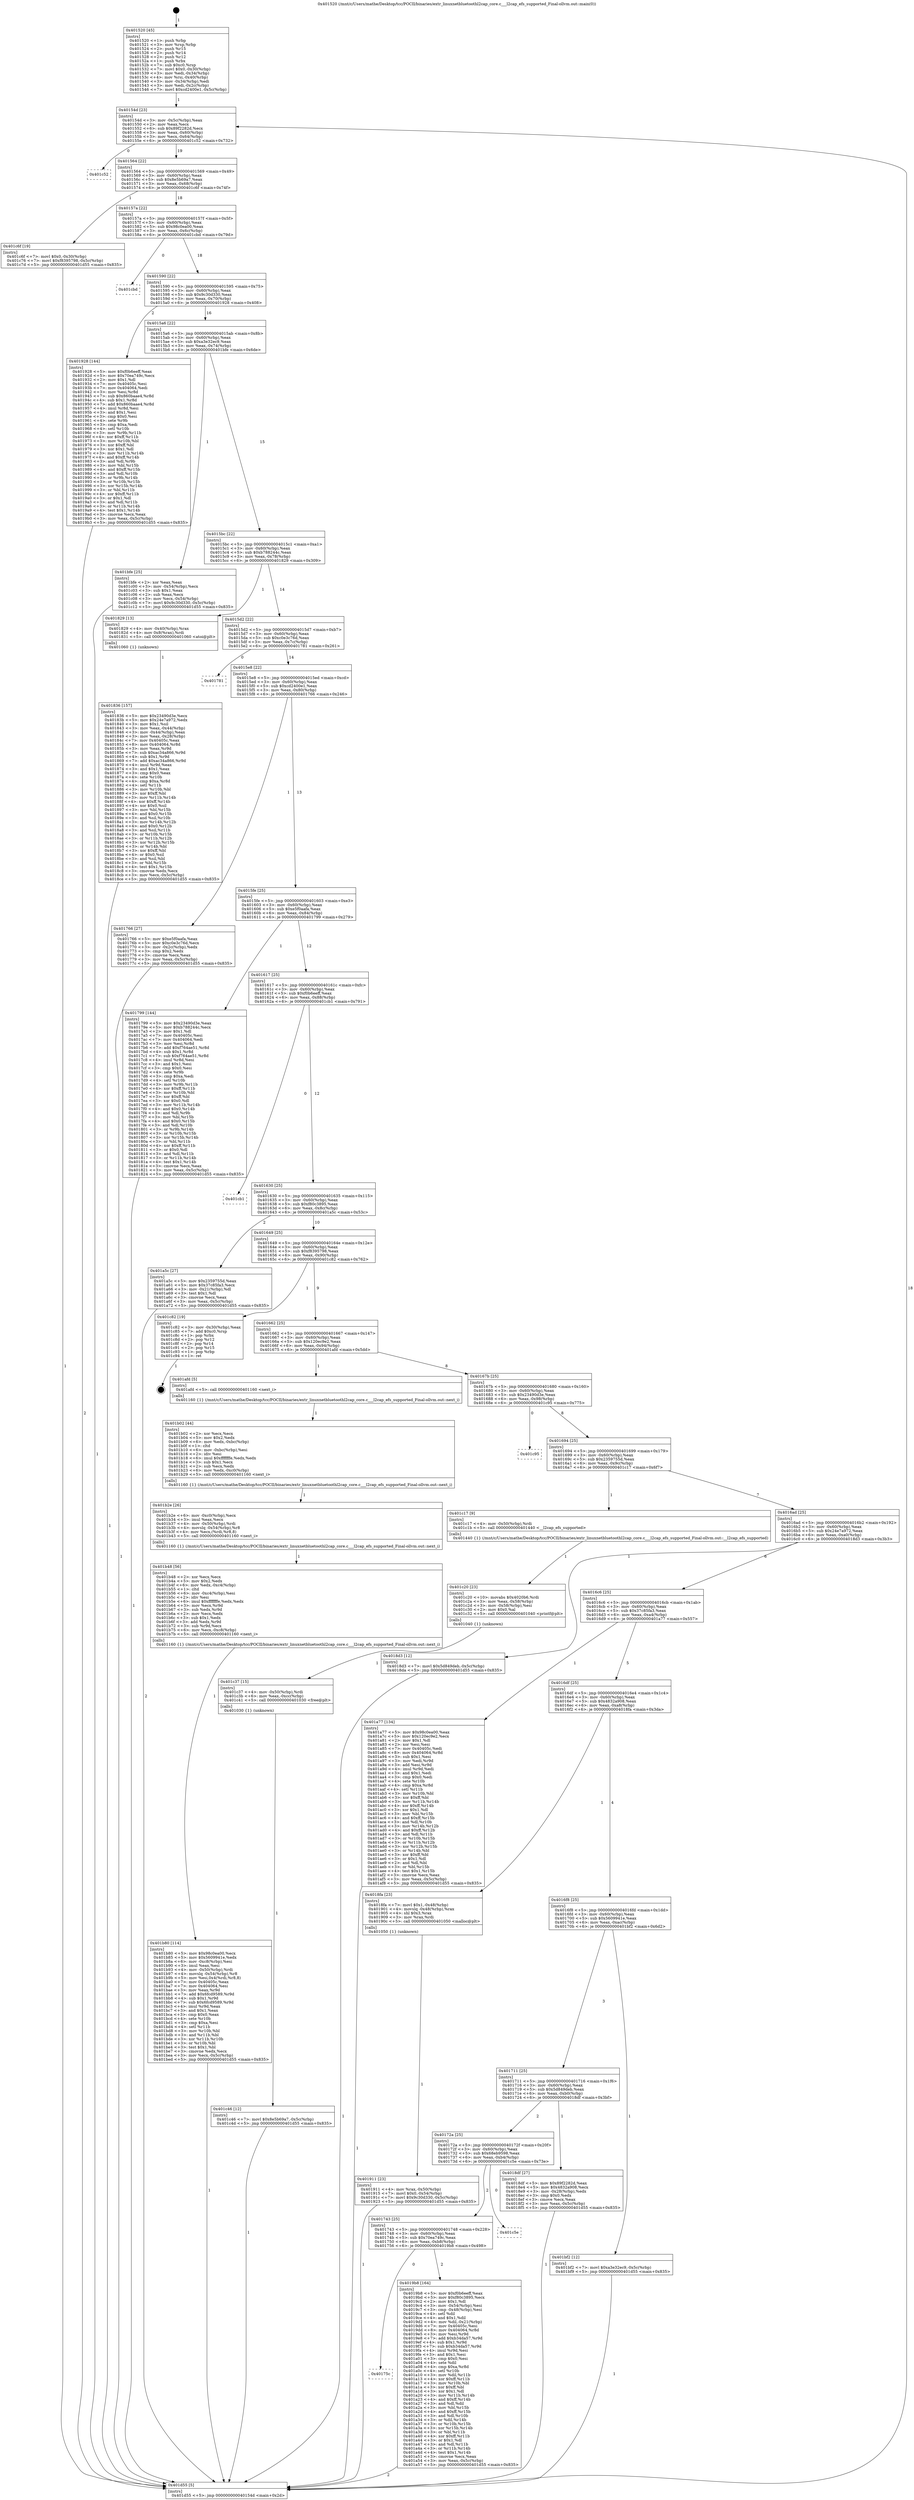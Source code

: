 digraph "0x401520" {
  label = "0x401520 (/mnt/c/Users/mathe/Desktop/tcc/POCII/binaries/extr_linuxnetbluetoothl2cap_core.c___l2cap_efs_supported_Final-ollvm.out::main(0))"
  labelloc = "t"
  node[shape=record]

  Entry [label="",width=0.3,height=0.3,shape=circle,fillcolor=black,style=filled]
  "0x40154d" [label="{
     0x40154d [23]\l
     | [instrs]\l
     &nbsp;&nbsp;0x40154d \<+3\>: mov -0x5c(%rbp),%eax\l
     &nbsp;&nbsp;0x401550 \<+2\>: mov %eax,%ecx\l
     &nbsp;&nbsp;0x401552 \<+6\>: sub $0x89f2282d,%ecx\l
     &nbsp;&nbsp;0x401558 \<+3\>: mov %eax,-0x60(%rbp)\l
     &nbsp;&nbsp;0x40155b \<+3\>: mov %ecx,-0x64(%rbp)\l
     &nbsp;&nbsp;0x40155e \<+6\>: je 0000000000401c52 \<main+0x732\>\l
  }"]
  "0x401c52" [label="{
     0x401c52\l
  }", style=dashed]
  "0x401564" [label="{
     0x401564 [22]\l
     | [instrs]\l
     &nbsp;&nbsp;0x401564 \<+5\>: jmp 0000000000401569 \<main+0x49\>\l
     &nbsp;&nbsp;0x401569 \<+3\>: mov -0x60(%rbp),%eax\l
     &nbsp;&nbsp;0x40156c \<+5\>: sub $0x8e5b69a7,%eax\l
     &nbsp;&nbsp;0x401571 \<+3\>: mov %eax,-0x68(%rbp)\l
     &nbsp;&nbsp;0x401574 \<+6\>: je 0000000000401c6f \<main+0x74f\>\l
  }"]
  Exit [label="",width=0.3,height=0.3,shape=circle,fillcolor=black,style=filled,peripheries=2]
  "0x401c6f" [label="{
     0x401c6f [19]\l
     | [instrs]\l
     &nbsp;&nbsp;0x401c6f \<+7\>: movl $0x0,-0x30(%rbp)\l
     &nbsp;&nbsp;0x401c76 \<+7\>: movl $0xf8395798,-0x5c(%rbp)\l
     &nbsp;&nbsp;0x401c7d \<+5\>: jmp 0000000000401d55 \<main+0x835\>\l
  }"]
  "0x40157a" [label="{
     0x40157a [22]\l
     | [instrs]\l
     &nbsp;&nbsp;0x40157a \<+5\>: jmp 000000000040157f \<main+0x5f\>\l
     &nbsp;&nbsp;0x40157f \<+3\>: mov -0x60(%rbp),%eax\l
     &nbsp;&nbsp;0x401582 \<+5\>: sub $0x98c0ea00,%eax\l
     &nbsp;&nbsp;0x401587 \<+3\>: mov %eax,-0x6c(%rbp)\l
     &nbsp;&nbsp;0x40158a \<+6\>: je 0000000000401cbd \<main+0x79d\>\l
  }"]
  "0x401c46" [label="{
     0x401c46 [12]\l
     | [instrs]\l
     &nbsp;&nbsp;0x401c46 \<+7\>: movl $0x8e5b69a7,-0x5c(%rbp)\l
     &nbsp;&nbsp;0x401c4d \<+5\>: jmp 0000000000401d55 \<main+0x835\>\l
  }"]
  "0x401cbd" [label="{
     0x401cbd\l
  }", style=dashed]
  "0x401590" [label="{
     0x401590 [22]\l
     | [instrs]\l
     &nbsp;&nbsp;0x401590 \<+5\>: jmp 0000000000401595 \<main+0x75\>\l
     &nbsp;&nbsp;0x401595 \<+3\>: mov -0x60(%rbp),%eax\l
     &nbsp;&nbsp;0x401598 \<+5\>: sub $0x9c30d330,%eax\l
     &nbsp;&nbsp;0x40159d \<+3\>: mov %eax,-0x70(%rbp)\l
     &nbsp;&nbsp;0x4015a0 \<+6\>: je 0000000000401928 \<main+0x408\>\l
  }"]
  "0x401c37" [label="{
     0x401c37 [15]\l
     | [instrs]\l
     &nbsp;&nbsp;0x401c37 \<+4\>: mov -0x50(%rbp),%rdi\l
     &nbsp;&nbsp;0x401c3b \<+6\>: mov %eax,-0xcc(%rbp)\l
     &nbsp;&nbsp;0x401c41 \<+5\>: call 0000000000401030 \<free@plt\>\l
     | [calls]\l
     &nbsp;&nbsp;0x401030 \{1\} (unknown)\l
  }"]
  "0x401928" [label="{
     0x401928 [144]\l
     | [instrs]\l
     &nbsp;&nbsp;0x401928 \<+5\>: mov $0xf0b6eeff,%eax\l
     &nbsp;&nbsp;0x40192d \<+5\>: mov $0x70ea749c,%ecx\l
     &nbsp;&nbsp;0x401932 \<+2\>: mov $0x1,%dl\l
     &nbsp;&nbsp;0x401934 \<+7\>: mov 0x40405c,%esi\l
     &nbsp;&nbsp;0x40193b \<+7\>: mov 0x404064,%edi\l
     &nbsp;&nbsp;0x401942 \<+3\>: mov %esi,%r8d\l
     &nbsp;&nbsp;0x401945 \<+7\>: sub $0x860baae4,%r8d\l
     &nbsp;&nbsp;0x40194c \<+4\>: sub $0x1,%r8d\l
     &nbsp;&nbsp;0x401950 \<+7\>: add $0x860baae4,%r8d\l
     &nbsp;&nbsp;0x401957 \<+4\>: imul %r8d,%esi\l
     &nbsp;&nbsp;0x40195b \<+3\>: and $0x1,%esi\l
     &nbsp;&nbsp;0x40195e \<+3\>: cmp $0x0,%esi\l
     &nbsp;&nbsp;0x401961 \<+4\>: sete %r9b\l
     &nbsp;&nbsp;0x401965 \<+3\>: cmp $0xa,%edi\l
     &nbsp;&nbsp;0x401968 \<+4\>: setl %r10b\l
     &nbsp;&nbsp;0x40196c \<+3\>: mov %r9b,%r11b\l
     &nbsp;&nbsp;0x40196f \<+4\>: xor $0xff,%r11b\l
     &nbsp;&nbsp;0x401973 \<+3\>: mov %r10b,%bl\l
     &nbsp;&nbsp;0x401976 \<+3\>: xor $0xff,%bl\l
     &nbsp;&nbsp;0x401979 \<+3\>: xor $0x1,%dl\l
     &nbsp;&nbsp;0x40197c \<+3\>: mov %r11b,%r14b\l
     &nbsp;&nbsp;0x40197f \<+4\>: and $0xff,%r14b\l
     &nbsp;&nbsp;0x401983 \<+3\>: and %dl,%r9b\l
     &nbsp;&nbsp;0x401986 \<+3\>: mov %bl,%r15b\l
     &nbsp;&nbsp;0x401989 \<+4\>: and $0xff,%r15b\l
     &nbsp;&nbsp;0x40198d \<+3\>: and %dl,%r10b\l
     &nbsp;&nbsp;0x401990 \<+3\>: or %r9b,%r14b\l
     &nbsp;&nbsp;0x401993 \<+3\>: or %r10b,%r15b\l
     &nbsp;&nbsp;0x401996 \<+3\>: xor %r15b,%r14b\l
     &nbsp;&nbsp;0x401999 \<+3\>: or %bl,%r11b\l
     &nbsp;&nbsp;0x40199c \<+4\>: xor $0xff,%r11b\l
     &nbsp;&nbsp;0x4019a0 \<+3\>: or $0x1,%dl\l
     &nbsp;&nbsp;0x4019a3 \<+3\>: and %dl,%r11b\l
     &nbsp;&nbsp;0x4019a6 \<+3\>: or %r11b,%r14b\l
     &nbsp;&nbsp;0x4019a9 \<+4\>: test $0x1,%r14b\l
     &nbsp;&nbsp;0x4019ad \<+3\>: cmovne %ecx,%eax\l
     &nbsp;&nbsp;0x4019b0 \<+3\>: mov %eax,-0x5c(%rbp)\l
     &nbsp;&nbsp;0x4019b3 \<+5\>: jmp 0000000000401d55 \<main+0x835\>\l
  }"]
  "0x4015a6" [label="{
     0x4015a6 [22]\l
     | [instrs]\l
     &nbsp;&nbsp;0x4015a6 \<+5\>: jmp 00000000004015ab \<main+0x8b\>\l
     &nbsp;&nbsp;0x4015ab \<+3\>: mov -0x60(%rbp),%eax\l
     &nbsp;&nbsp;0x4015ae \<+5\>: sub $0xa3e32ec9,%eax\l
     &nbsp;&nbsp;0x4015b3 \<+3\>: mov %eax,-0x74(%rbp)\l
     &nbsp;&nbsp;0x4015b6 \<+6\>: je 0000000000401bfe \<main+0x6de\>\l
  }"]
  "0x401c20" [label="{
     0x401c20 [23]\l
     | [instrs]\l
     &nbsp;&nbsp;0x401c20 \<+10\>: movabs $0x4020b6,%rdi\l
     &nbsp;&nbsp;0x401c2a \<+3\>: mov %eax,-0x58(%rbp)\l
     &nbsp;&nbsp;0x401c2d \<+3\>: mov -0x58(%rbp),%esi\l
     &nbsp;&nbsp;0x401c30 \<+2\>: mov $0x0,%al\l
     &nbsp;&nbsp;0x401c32 \<+5\>: call 0000000000401040 \<printf@plt\>\l
     | [calls]\l
     &nbsp;&nbsp;0x401040 \{1\} (unknown)\l
  }"]
  "0x401bfe" [label="{
     0x401bfe [25]\l
     | [instrs]\l
     &nbsp;&nbsp;0x401bfe \<+2\>: xor %eax,%eax\l
     &nbsp;&nbsp;0x401c00 \<+3\>: mov -0x54(%rbp),%ecx\l
     &nbsp;&nbsp;0x401c03 \<+3\>: sub $0x1,%eax\l
     &nbsp;&nbsp;0x401c06 \<+2\>: sub %eax,%ecx\l
     &nbsp;&nbsp;0x401c08 \<+3\>: mov %ecx,-0x54(%rbp)\l
     &nbsp;&nbsp;0x401c0b \<+7\>: movl $0x9c30d330,-0x5c(%rbp)\l
     &nbsp;&nbsp;0x401c12 \<+5\>: jmp 0000000000401d55 \<main+0x835\>\l
  }"]
  "0x4015bc" [label="{
     0x4015bc [22]\l
     | [instrs]\l
     &nbsp;&nbsp;0x4015bc \<+5\>: jmp 00000000004015c1 \<main+0xa1\>\l
     &nbsp;&nbsp;0x4015c1 \<+3\>: mov -0x60(%rbp),%eax\l
     &nbsp;&nbsp;0x4015c4 \<+5\>: sub $0xb788244c,%eax\l
     &nbsp;&nbsp;0x4015c9 \<+3\>: mov %eax,-0x78(%rbp)\l
     &nbsp;&nbsp;0x4015cc \<+6\>: je 0000000000401829 \<main+0x309\>\l
  }"]
  "0x401b80" [label="{
     0x401b80 [114]\l
     | [instrs]\l
     &nbsp;&nbsp;0x401b80 \<+5\>: mov $0x98c0ea00,%ecx\l
     &nbsp;&nbsp;0x401b85 \<+5\>: mov $0x5609941e,%edx\l
     &nbsp;&nbsp;0x401b8a \<+6\>: mov -0xc8(%rbp),%esi\l
     &nbsp;&nbsp;0x401b90 \<+3\>: imul %eax,%esi\l
     &nbsp;&nbsp;0x401b93 \<+4\>: mov -0x50(%rbp),%rdi\l
     &nbsp;&nbsp;0x401b97 \<+4\>: movslq -0x54(%rbp),%r8\l
     &nbsp;&nbsp;0x401b9b \<+5\>: mov %esi,0x4(%rdi,%r8,8)\l
     &nbsp;&nbsp;0x401ba0 \<+7\>: mov 0x40405c,%eax\l
     &nbsp;&nbsp;0x401ba7 \<+7\>: mov 0x404064,%esi\l
     &nbsp;&nbsp;0x401bae \<+3\>: mov %eax,%r9d\l
     &nbsp;&nbsp;0x401bb1 \<+7\>: add $0x6fcd9589,%r9d\l
     &nbsp;&nbsp;0x401bb8 \<+4\>: sub $0x1,%r9d\l
     &nbsp;&nbsp;0x401bbc \<+7\>: sub $0x6fcd9589,%r9d\l
     &nbsp;&nbsp;0x401bc3 \<+4\>: imul %r9d,%eax\l
     &nbsp;&nbsp;0x401bc7 \<+3\>: and $0x1,%eax\l
     &nbsp;&nbsp;0x401bca \<+3\>: cmp $0x0,%eax\l
     &nbsp;&nbsp;0x401bcd \<+4\>: sete %r10b\l
     &nbsp;&nbsp;0x401bd1 \<+3\>: cmp $0xa,%esi\l
     &nbsp;&nbsp;0x401bd4 \<+4\>: setl %r11b\l
     &nbsp;&nbsp;0x401bd8 \<+3\>: mov %r10b,%bl\l
     &nbsp;&nbsp;0x401bdb \<+3\>: and %r11b,%bl\l
     &nbsp;&nbsp;0x401bde \<+3\>: xor %r11b,%r10b\l
     &nbsp;&nbsp;0x401be1 \<+3\>: or %r10b,%bl\l
     &nbsp;&nbsp;0x401be4 \<+3\>: test $0x1,%bl\l
     &nbsp;&nbsp;0x401be7 \<+3\>: cmovne %edx,%ecx\l
     &nbsp;&nbsp;0x401bea \<+3\>: mov %ecx,-0x5c(%rbp)\l
     &nbsp;&nbsp;0x401bed \<+5\>: jmp 0000000000401d55 \<main+0x835\>\l
  }"]
  "0x401829" [label="{
     0x401829 [13]\l
     | [instrs]\l
     &nbsp;&nbsp;0x401829 \<+4\>: mov -0x40(%rbp),%rax\l
     &nbsp;&nbsp;0x40182d \<+4\>: mov 0x8(%rax),%rdi\l
     &nbsp;&nbsp;0x401831 \<+5\>: call 0000000000401060 \<atoi@plt\>\l
     | [calls]\l
     &nbsp;&nbsp;0x401060 \{1\} (unknown)\l
  }"]
  "0x4015d2" [label="{
     0x4015d2 [22]\l
     | [instrs]\l
     &nbsp;&nbsp;0x4015d2 \<+5\>: jmp 00000000004015d7 \<main+0xb7\>\l
     &nbsp;&nbsp;0x4015d7 \<+3\>: mov -0x60(%rbp),%eax\l
     &nbsp;&nbsp;0x4015da \<+5\>: sub $0xc0e3c76d,%eax\l
     &nbsp;&nbsp;0x4015df \<+3\>: mov %eax,-0x7c(%rbp)\l
     &nbsp;&nbsp;0x4015e2 \<+6\>: je 0000000000401781 \<main+0x261\>\l
  }"]
  "0x401b48" [label="{
     0x401b48 [56]\l
     | [instrs]\l
     &nbsp;&nbsp;0x401b48 \<+2\>: xor %ecx,%ecx\l
     &nbsp;&nbsp;0x401b4a \<+5\>: mov $0x2,%edx\l
     &nbsp;&nbsp;0x401b4f \<+6\>: mov %edx,-0xc4(%rbp)\l
     &nbsp;&nbsp;0x401b55 \<+1\>: cltd\l
     &nbsp;&nbsp;0x401b56 \<+6\>: mov -0xc4(%rbp),%esi\l
     &nbsp;&nbsp;0x401b5c \<+2\>: idiv %esi\l
     &nbsp;&nbsp;0x401b5e \<+6\>: imul $0xfffffffe,%edx,%edx\l
     &nbsp;&nbsp;0x401b64 \<+3\>: mov %ecx,%r9d\l
     &nbsp;&nbsp;0x401b67 \<+3\>: sub %edx,%r9d\l
     &nbsp;&nbsp;0x401b6a \<+2\>: mov %ecx,%edx\l
     &nbsp;&nbsp;0x401b6c \<+3\>: sub $0x1,%edx\l
     &nbsp;&nbsp;0x401b6f \<+3\>: add %edx,%r9d\l
     &nbsp;&nbsp;0x401b72 \<+3\>: sub %r9d,%ecx\l
     &nbsp;&nbsp;0x401b75 \<+6\>: mov %ecx,-0xc8(%rbp)\l
     &nbsp;&nbsp;0x401b7b \<+5\>: call 0000000000401160 \<next_i\>\l
     | [calls]\l
     &nbsp;&nbsp;0x401160 \{1\} (/mnt/c/Users/mathe/Desktop/tcc/POCII/binaries/extr_linuxnetbluetoothl2cap_core.c___l2cap_efs_supported_Final-ollvm.out::next_i)\l
  }"]
  "0x401781" [label="{
     0x401781\l
  }", style=dashed]
  "0x4015e8" [label="{
     0x4015e8 [22]\l
     | [instrs]\l
     &nbsp;&nbsp;0x4015e8 \<+5\>: jmp 00000000004015ed \<main+0xcd\>\l
     &nbsp;&nbsp;0x4015ed \<+3\>: mov -0x60(%rbp),%eax\l
     &nbsp;&nbsp;0x4015f0 \<+5\>: sub $0xcd2400e1,%eax\l
     &nbsp;&nbsp;0x4015f5 \<+3\>: mov %eax,-0x80(%rbp)\l
     &nbsp;&nbsp;0x4015f8 \<+6\>: je 0000000000401766 \<main+0x246\>\l
  }"]
  "0x401b2e" [label="{
     0x401b2e [26]\l
     | [instrs]\l
     &nbsp;&nbsp;0x401b2e \<+6\>: mov -0xc0(%rbp),%ecx\l
     &nbsp;&nbsp;0x401b34 \<+3\>: imul %eax,%ecx\l
     &nbsp;&nbsp;0x401b37 \<+4\>: mov -0x50(%rbp),%rdi\l
     &nbsp;&nbsp;0x401b3b \<+4\>: movslq -0x54(%rbp),%r8\l
     &nbsp;&nbsp;0x401b3f \<+4\>: mov %ecx,(%rdi,%r8,8)\l
     &nbsp;&nbsp;0x401b43 \<+5\>: call 0000000000401160 \<next_i\>\l
     | [calls]\l
     &nbsp;&nbsp;0x401160 \{1\} (/mnt/c/Users/mathe/Desktop/tcc/POCII/binaries/extr_linuxnetbluetoothl2cap_core.c___l2cap_efs_supported_Final-ollvm.out::next_i)\l
  }"]
  "0x401766" [label="{
     0x401766 [27]\l
     | [instrs]\l
     &nbsp;&nbsp;0x401766 \<+5\>: mov $0xe5f0aafa,%eax\l
     &nbsp;&nbsp;0x40176b \<+5\>: mov $0xc0e3c76d,%ecx\l
     &nbsp;&nbsp;0x401770 \<+3\>: mov -0x2c(%rbp),%edx\l
     &nbsp;&nbsp;0x401773 \<+3\>: cmp $0x2,%edx\l
     &nbsp;&nbsp;0x401776 \<+3\>: cmovne %ecx,%eax\l
     &nbsp;&nbsp;0x401779 \<+3\>: mov %eax,-0x5c(%rbp)\l
     &nbsp;&nbsp;0x40177c \<+5\>: jmp 0000000000401d55 \<main+0x835\>\l
  }"]
  "0x4015fe" [label="{
     0x4015fe [25]\l
     | [instrs]\l
     &nbsp;&nbsp;0x4015fe \<+5\>: jmp 0000000000401603 \<main+0xe3\>\l
     &nbsp;&nbsp;0x401603 \<+3\>: mov -0x60(%rbp),%eax\l
     &nbsp;&nbsp;0x401606 \<+5\>: sub $0xe5f0aafa,%eax\l
     &nbsp;&nbsp;0x40160b \<+6\>: mov %eax,-0x84(%rbp)\l
     &nbsp;&nbsp;0x401611 \<+6\>: je 0000000000401799 \<main+0x279\>\l
  }"]
  "0x401d55" [label="{
     0x401d55 [5]\l
     | [instrs]\l
     &nbsp;&nbsp;0x401d55 \<+5\>: jmp 000000000040154d \<main+0x2d\>\l
  }"]
  "0x401520" [label="{
     0x401520 [45]\l
     | [instrs]\l
     &nbsp;&nbsp;0x401520 \<+1\>: push %rbp\l
     &nbsp;&nbsp;0x401521 \<+3\>: mov %rsp,%rbp\l
     &nbsp;&nbsp;0x401524 \<+2\>: push %r15\l
     &nbsp;&nbsp;0x401526 \<+2\>: push %r14\l
     &nbsp;&nbsp;0x401528 \<+2\>: push %r12\l
     &nbsp;&nbsp;0x40152a \<+1\>: push %rbx\l
     &nbsp;&nbsp;0x40152b \<+7\>: sub $0xc0,%rsp\l
     &nbsp;&nbsp;0x401532 \<+7\>: movl $0x0,-0x30(%rbp)\l
     &nbsp;&nbsp;0x401539 \<+3\>: mov %edi,-0x34(%rbp)\l
     &nbsp;&nbsp;0x40153c \<+4\>: mov %rsi,-0x40(%rbp)\l
     &nbsp;&nbsp;0x401540 \<+3\>: mov -0x34(%rbp),%edi\l
     &nbsp;&nbsp;0x401543 \<+3\>: mov %edi,-0x2c(%rbp)\l
     &nbsp;&nbsp;0x401546 \<+7\>: movl $0xcd2400e1,-0x5c(%rbp)\l
  }"]
  "0x401b02" [label="{
     0x401b02 [44]\l
     | [instrs]\l
     &nbsp;&nbsp;0x401b02 \<+2\>: xor %ecx,%ecx\l
     &nbsp;&nbsp;0x401b04 \<+5\>: mov $0x2,%edx\l
     &nbsp;&nbsp;0x401b09 \<+6\>: mov %edx,-0xbc(%rbp)\l
     &nbsp;&nbsp;0x401b0f \<+1\>: cltd\l
     &nbsp;&nbsp;0x401b10 \<+6\>: mov -0xbc(%rbp),%esi\l
     &nbsp;&nbsp;0x401b16 \<+2\>: idiv %esi\l
     &nbsp;&nbsp;0x401b18 \<+6\>: imul $0xfffffffe,%edx,%edx\l
     &nbsp;&nbsp;0x401b1e \<+3\>: sub $0x1,%ecx\l
     &nbsp;&nbsp;0x401b21 \<+2\>: sub %ecx,%edx\l
     &nbsp;&nbsp;0x401b23 \<+6\>: mov %edx,-0xc0(%rbp)\l
     &nbsp;&nbsp;0x401b29 \<+5\>: call 0000000000401160 \<next_i\>\l
     | [calls]\l
     &nbsp;&nbsp;0x401160 \{1\} (/mnt/c/Users/mathe/Desktop/tcc/POCII/binaries/extr_linuxnetbluetoothl2cap_core.c___l2cap_efs_supported_Final-ollvm.out::next_i)\l
  }"]
  "0x401799" [label="{
     0x401799 [144]\l
     | [instrs]\l
     &nbsp;&nbsp;0x401799 \<+5\>: mov $0x23490d3e,%eax\l
     &nbsp;&nbsp;0x40179e \<+5\>: mov $0xb788244c,%ecx\l
     &nbsp;&nbsp;0x4017a3 \<+2\>: mov $0x1,%dl\l
     &nbsp;&nbsp;0x4017a5 \<+7\>: mov 0x40405c,%esi\l
     &nbsp;&nbsp;0x4017ac \<+7\>: mov 0x404064,%edi\l
     &nbsp;&nbsp;0x4017b3 \<+3\>: mov %esi,%r8d\l
     &nbsp;&nbsp;0x4017b6 \<+7\>: add $0xf764ae51,%r8d\l
     &nbsp;&nbsp;0x4017bd \<+4\>: sub $0x1,%r8d\l
     &nbsp;&nbsp;0x4017c1 \<+7\>: sub $0xf764ae51,%r8d\l
     &nbsp;&nbsp;0x4017c8 \<+4\>: imul %r8d,%esi\l
     &nbsp;&nbsp;0x4017cc \<+3\>: and $0x1,%esi\l
     &nbsp;&nbsp;0x4017cf \<+3\>: cmp $0x0,%esi\l
     &nbsp;&nbsp;0x4017d2 \<+4\>: sete %r9b\l
     &nbsp;&nbsp;0x4017d6 \<+3\>: cmp $0xa,%edi\l
     &nbsp;&nbsp;0x4017d9 \<+4\>: setl %r10b\l
     &nbsp;&nbsp;0x4017dd \<+3\>: mov %r9b,%r11b\l
     &nbsp;&nbsp;0x4017e0 \<+4\>: xor $0xff,%r11b\l
     &nbsp;&nbsp;0x4017e4 \<+3\>: mov %r10b,%bl\l
     &nbsp;&nbsp;0x4017e7 \<+3\>: xor $0xff,%bl\l
     &nbsp;&nbsp;0x4017ea \<+3\>: xor $0x0,%dl\l
     &nbsp;&nbsp;0x4017ed \<+3\>: mov %r11b,%r14b\l
     &nbsp;&nbsp;0x4017f0 \<+4\>: and $0x0,%r14b\l
     &nbsp;&nbsp;0x4017f4 \<+3\>: and %dl,%r9b\l
     &nbsp;&nbsp;0x4017f7 \<+3\>: mov %bl,%r15b\l
     &nbsp;&nbsp;0x4017fa \<+4\>: and $0x0,%r15b\l
     &nbsp;&nbsp;0x4017fe \<+3\>: and %dl,%r10b\l
     &nbsp;&nbsp;0x401801 \<+3\>: or %r9b,%r14b\l
     &nbsp;&nbsp;0x401804 \<+3\>: or %r10b,%r15b\l
     &nbsp;&nbsp;0x401807 \<+3\>: xor %r15b,%r14b\l
     &nbsp;&nbsp;0x40180a \<+3\>: or %bl,%r11b\l
     &nbsp;&nbsp;0x40180d \<+4\>: xor $0xff,%r11b\l
     &nbsp;&nbsp;0x401811 \<+3\>: or $0x0,%dl\l
     &nbsp;&nbsp;0x401814 \<+3\>: and %dl,%r11b\l
     &nbsp;&nbsp;0x401817 \<+3\>: or %r11b,%r14b\l
     &nbsp;&nbsp;0x40181a \<+4\>: test $0x1,%r14b\l
     &nbsp;&nbsp;0x40181e \<+3\>: cmovne %ecx,%eax\l
     &nbsp;&nbsp;0x401821 \<+3\>: mov %eax,-0x5c(%rbp)\l
     &nbsp;&nbsp;0x401824 \<+5\>: jmp 0000000000401d55 \<main+0x835\>\l
  }"]
  "0x401617" [label="{
     0x401617 [25]\l
     | [instrs]\l
     &nbsp;&nbsp;0x401617 \<+5\>: jmp 000000000040161c \<main+0xfc\>\l
     &nbsp;&nbsp;0x40161c \<+3\>: mov -0x60(%rbp),%eax\l
     &nbsp;&nbsp;0x40161f \<+5\>: sub $0xf0b6eeff,%eax\l
     &nbsp;&nbsp;0x401624 \<+6\>: mov %eax,-0x88(%rbp)\l
     &nbsp;&nbsp;0x40162a \<+6\>: je 0000000000401cb1 \<main+0x791\>\l
  }"]
  "0x401836" [label="{
     0x401836 [157]\l
     | [instrs]\l
     &nbsp;&nbsp;0x401836 \<+5\>: mov $0x23490d3e,%ecx\l
     &nbsp;&nbsp;0x40183b \<+5\>: mov $0x24e7a972,%edx\l
     &nbsp;&nbsp;0x401840 \<+3\>: mov $0x1,%sil\l
     &nbsp;&nbsp;0x401843 \<+3\>: mov %eax,-0x44(%rbp)\l
     &nbsp;&nbsp;0x401846 \<+3\>: mov -0x44(%rbp),%eax\l
     &nbsp;&nbsp;0x401849 \<+3\>: mov %eax,-0x28(%rbp)\l
     &nbsp;&nbsp;0x40184c \<+7\>: mov 0x40405c,%eax\l
     &nbsp;&nbsp;0x401853 \<+8\>: mov 0x404064,%r8d\l
     &nbsp;&nbsp;0x40185b \<+3\>: mov %eax,%r9d\l
     &nbsp;&nbsp;0x40185e \<+7\>: sub $0xac34a866,%r9d\l
     &nbsp;&nbsp;0x401865 \<+4\>: sub $0x1,%r9d\l
     &nbsp;&nbsp;0x401869 \<+7\>: add $0xac34a866,%r9d\l
     &nbsp;&nbsp;0x401870 \<+4\>: imul %r9d,%eax\l
     &nbsp;&nbsp;0x401874 \<+3\>: and $0x1,%eax\l
     &nbsp;&nbsp;0x401877 \<+3\>: cmp $0x0,%eax\l
     &nbsp;&nbsp;0x40187a \<+4\>: sete %r10b\l
     &nbsp;&nbsp;0x40187e \<+4\>: cmp $0xa,%r8d\l
     &nbsp;&nbsp;0x401882 \<+4\>: setl %r11b\l
     &nbsp;&nbsp;0x401886 \<+3\>: mov %r10b,%bl\l
     &nbsp;&nbsp;0x401889 \<+3\>: xor $0xff,%bl\l
     &nbsp;&nbsp;0x40188c \<+3\>: mov %r11b,%r14b\l
     &nbsp;&nbsp;0x40188f \<+4\>: xor $0xff,%r14b\l
     &nbsp;&nbsp;0x401893 \<+4\>: xor $0x0,%sil\l
     &nbsp;&nbsp;0x401897 \<+3\>: mov %bl,%r15b\l
     &nbsp;&nbsp;0x40189a \<+4\>: and $0x0,%r15b\l
     &nbsp;&nbsp;0x40189e \<+3\>: and %sil,%r10b\l
     &nbsp;&nbsp;0x4018a1 \<+3\>: mov %r14b,%r12b\l
     &nbsp;&nbsp;0x4018a4 \<+4\>: and $0x0,%r12b\l
     &nbsp;&nbsp;0x4018a8 \<+3\>: and %sil,%r11b\l
     &nbsp;&nbsp;0x4018ab \<+3\>: or %r10b,%r15b\l
     &nbsp;&nbsp;0x4018ae \<+3\>: or %r11b,%r12b\l
     &nbsp;&nbsp;0x4018b1 \<+3\>: xor %r12b,%r15b\l
     &nbsp;&nbsp;0x4018b4 \<+3\>: or %r14b,%bl\l
     &nbsp;&nbsp;0x4018b7 \<+3\>: xor $0xff,%bl\l
     &nbsp;&nbsp;0x4018ba \<+4\>: or $0x0,%sil\l
     &nbsp;&nbsp;0x4018be \<+3\>: and %sil,%bl\l
     &nbsp;&nbsp;0x4018c1 \<+3\>: or %bl,%r15b\l
     &nbsp;&nbsp;0x4018c4 \<+4\>: test $0x1,%r15b\l
     &nbsp;&nbsp;0x4018c8 \<+3\>: cmovne %edx,%ecx\l
     &nbsp;&nbsp;0x4018cb \<+3\>: mov %ecx,-0x5c(%rbp)\l
     &nbsp;&nbsp;0x4018ce \<+5\>: jmp 0000000000401d55 \<main+0x835\>\l
  }"]
  "0x40175c" [label="{
     0x40175c\l
  }", style=dashed]
  "0x401cb1" [label="{
     0x401cb1\l
  }", style=dashed]
  "0x401630" [label="{
     0x401630 [25]\l
     | [instrs]\l
     &nbsp;&nbsp;0x401630 \<+5\>: jmp 0000000000401635 \<main+0x115\>\l
     &nbsp;&nbsp;0x401635 \<+3\>: mov -0x60(%rbp),%eax\l
     &nbsp;&nbsp;0x401638 \<+5\>: sub $0xf80c3895,%eax\l
     &nbsp;&nbsp;0x40163d \<+6\>: mov %eax,-0x8c(%rbp)\l
     &nbsp;&nbsp;0x401643 \<+6\>: je 0000000000401a5c \<main+0x53c\>\l
  }"]
  "0x4019b8" [label="{
     0x4019b8 [164]\l
     | [instrs]\l
     &nbsp;&nbsp;0x4019b8 \<+5\>: mov $0xf0b6eeff,%eax\l
     &nbsp;&nbsp;0x4019bd \<+5\>: mov $0xf80c3895,%ecx\l
     &nbsp;&nbsp;0x4019c2 \<+2\>: mov $0x1,%dl\l
     &nbsp;&nbsp;0x4019c4 \<+3\>: mov -0x54(%rbp),%esi\l
     &nbsp;&nbsp;0x4019c7 \<+3\>: cmp -0x48(%rbp),%esi\l
     &nbsp;&nbsp;0x4019ca \<+4\>: setl %dil\l
     &nbsp;&nbsp;0x4019ce \<+4\>: and $0x1,%dil\l
     &nbsp;&nbsp;0x4019d2 \<+4\>: mov %dil,-0x21(%rbp)\l
     &nbsp;&nbsp;0x4019d6 \<+7\>: mov 0x40405c,%esi\l
     &nbsp;&nbsp;0x4019dd \<+8\>: mov 0x404064,%r8d\l
     &nbsp;&nbsp;0x4019e5 \<+3\>: mov %esi,%r9d\l
     &nbsp;&nbsp;0x4019e8 \<+7\>: add $0xb34da57,%r9d\l
     &nbsp;&nbsp;0x4019ef \<+4\>: sub $0x1,%r9d\l
     &nbsp;&nbsp;0x4019f3 \<+7\>: sub $0xb34da57,%r9d\l
     &nbsp;&nbsp;0x4019fa \<+4\>: imul %r9d,%esi\l
     &nbsp;&nbsp;0x4019fe \<+3\>: and $0x1,%esi\l
     &nbsp;&nbsp;0x401a01 \<+3\>: cmp $0x0,%esi\l
     &nbsp;&nbsp;0x401a04 \<+4\>: sete %dil\l
     &nbsp;&nbsp;0x401a08 \<+4\>: cmp $0xa,%r8d\l
     &nbsp;&nbsp;0x401a0c \<+4\>: setl %r10b\l
     &nbsp;&nbsp;0x401a10 \<+3\>: mov %dil,%r11b\l
     &nbsp;&nbsp;0x401a13 \<+4\>: xor $0xff,%r11b\l
     &nbsp;&nbsp;0x401a17 \<+3\>: mov %r10b,%bl\l
     &nbsp;&nbsp;0x401a1a \<+3\>: xor $0xff,%bl\l
     &nbsp;&nbsp;0x401a1d \<+3\>: xor $0x1,%dl\l
     &nbsp;&nbsp;0x401a20 \<+3\>: mov %r11b,%r14b\l
     &nbsp;&nbsp;0x401a23 \<+4\>: and $0xff,%r14b\l
     &nbsp;&nbsp;0x401a27 \<+3\>: and %dl,%dil\l
     &nbsp;&nbsp;0x401a2a \<+3\>: mov %bl,%r15b\l
     &nbsp;&nbsp;0x401a2d \<+4\>: and $0xff,%r15b\l
     &nbsp;&nbsp;0x401a31 \<+3\>: and %dl,%r10b\l
     &nbsp;&nbsp;0x401a34 \<+3\>: or %dil,%r14b\l
     &nbsp;&nbsp;0x401a37 \<+3\>: or %r10b,%r15b\l
     &nbsp;&nbsp;0x401a3a \<+3\>: xor %r15b,%r14b\l
     &nbsp;&nbsp;0x401a3d \<+3\>: or %bl,%r11b\l
     &nbsp;&nbsp;0x401a40 \<+4\>: xor $0xff,%r11b\l
     &nbsp;&nbsp;0x401a44 \<+3\>: or $0x1,%dl\l
     &nbsp;&nbsp;0x401a47 \<+3\>: and %dl,%r11b\l
     &nbsp;&nbsp;0x401a4a \<+3\>: or %r11b,%r14b\l
     &nbsp;&nbsp;0x401a4d \<+4\>: test $0x1,%r14b\l
     &nbsp;&nbsp;0x401a51 \<+3\>: cmovne %ecx,%eax\l
     &nbsp;&nbsp;0x401a54 \<+3\>: mov %eax,-0x5c(%rbp)\l
     &nbsp;&nbsp;0x401a57 \<+5\>: jmp 0000000000401d55 \<main+0x835\>\l
  }"]
  "0x401a5c" [label="{
     0x401a5c [27]\l
     | [instrs]\l
     &nbsp;&nbsp;0x401a5c \<+5\>: mov $0x2359755d,%eax\l
     &nbsp;&nbsp;0x401a61 \<+5\>: mov $0x37c85fa3,%ecx\l
     &nbsp;&nbsp;0x401a66 \<+3\>: mov -0x21(%rbp),%dl\l
     &nbsp;&nbsp;0x401a69 \<+3\>: test $0x1,%dl\l
     &nbsp;&nbsp;0x401a6c \<+3\>: cmovne %ecx,%eax\l
     &nbsp;&nbsp;0x401a6f \<+3\>: mov %eax,-0x5c(%rbp)\l
     &nbsp;&nbsp;0x401a72 \<+5\>: jmp 0000000000401d55 \<main+0x835\>\l
  }"]
  "0x401649" [label="{
     0x401649 [25]\l
     | [instrs]\l
     &nbsp;&nbsp;0x401649 \<+5\>: jmp 000000000040164e \<main+0x12e\>\l
     &nbsp;&nbsp;0x40164e \<+3\>: mov -0x60(%rbp),%eax\l
     &nbsp;&nbsp;0x401651 \<+5\>: sub $0xf8395798,%eax\l
     &nbsp;&nbsp;0x401656 \<+6\>: mov %eax,-0x90(%rbp)\l
     &nbsp;&nbsp;0x40165c \<+6\>: je 0000000000401c82 \<main+0x762\>\l
  }"]
  "0x401743" [label="{
     0x401743 [25]\l
     | [instrs]\l
     &nbsp;&nbsp;0x401743 \<+5\>: jmp 0000000000401748 \<main+0x228\>\l
     &nbsp;&nbsp;0x401748 \<+3\>: mov -0x60(%rbp),%eax\l
     &nbsp;&nbsp;0x40174b \<+5\>: sub $0x70ea749c,%eax\l
     &nbsp;&nbsp;0x401750 \<+6\>: mov %eax,-0xb8(%rbp)\l
     &nbsp;&nbsp;0x401756 \<+6\>: je 00000000004019b8 \<main+0x498\>\l
  }"]
  "0x401c82" [label="{
     0x401c82 [19]\l
     | [instrs]\l
     &nbsp;&nbsp;0x401c82 \<+3\>: mov -0x30(%rbp),%eax\l
     &nbsp;&nbsp;0x401c85 \<+7\>: add $0xc0,%rsp\l
     &nbsp;&nbsp;0x401c8c \<+1\>: pop %rbx\l
     &nbsp;&nbsp;0x401c8d \<+2\>: pop %r12\l
     &nbsp;&nbsp;0x401c8f \<+2\>: pop %r14\l
     &nbsp;&nbsp;0x401c91 \<+2\>: pop %r15\l
     &nbsp;&nbsp;0x401c93 \<+1\>: pop %rbp\l
     &nbsp;&nbsp;0x401c94 \<+1\>: ret\l
  }"]
  "0x401662" [label="{
     0x401662 [25]\l
     | [instrs]\l
     &nbsp;&nbsp;0x401662 \<+5\>: jmp 0000000000401667 \<main+0x147\>\l
     &nbsp;&nbsp;0x401667 \<+3\>: mov -0x60(%rbp),%eax\l
     &nbsp;&nbsp;0x40166a \<+5\>: sub $0x120ec9e2,%eax\l
     &nbsp;&nbsp;0x40166f \<+6\>: mov %eax,-0x94(%rbp)\l
     &nbsp;&nbsp;0x401675 \<+6\>: je 0000000000401afd \<main+0x5dd\>\l
  }"]
  "0x401c5e" [label="{
     0x401c5e\l
  }", style=dashed]
  "0x401afd" [label="{
     0x401afd [5]\l
     | [instrs]\l
     &nbsp;&nbsp;0x401afd \<+5\>: call 0000000000401160 \<next_i\>\l
     | [calls]\l
     &nbsp;&nbsp;0x401160 \{1\} (/mnt/c/Users/mathe/Desktop/tcc/POCII/binaries/extr_linuxnetbluetoothl2cap_core.c___l2cap_efs_supported_Final-ollvm.out::next_i)\l
  }"]
  "0x40167b" [label="{
     0x40167b [25]\l
     | [instrs]\l
     &nbsp;&nbsp;0x40167b \<+5\>: jmp 0000000000401680 \<main+0x160\>\l
     &nbsp;&nbsp;0x401680 \<+3\>: mov -0x60(%rbp),%eax\l
     &nbsp;&nbsp;0x401683 \<+5\>: sub $0x23490d3e,%eax\l
     &nbsp;&nbsp;0x401688 \<+6\>: mov %eax,-0x98(%rbp)\l
     &nbsp;&nbsp;0x40168e \<+6\>: je 0000000000401c95 \<main+0x775\>\l
  }"]
  "0x401911" [label="{
     0x401911 [23]\l
     | [instrs]\l
     &nbsp;&nbsp;0x401911 \<+4\>: mov %rax,-0x50(%rbp)\l
     &nbsp;&nbsp;0x401915 \<+7\>: movl $0x0,-0x54(%rbp)\l
     &nbsp;&nbsp;0x40191c \<+7\>: movl $0x9c30d330,-0x5c(%rbp)\l
     &nbsp;&nbsp;0x401923 \<+5\>: jmp 0000000000401d55 \<main+0x835\>\l
  }"]
  "0x401c95" [label="{
     0x401c95\l
  }", style=dashed]
  "0x401694" [label="{
     0x401694 [25]\l
     | [instrs]\l
     &nbsp;&nbsp;0x401694 \<+5\>: jmp 0000000000401699 \<main+0x179\>\l
     &nbsp;&nbsp;0x401699 \<+3\>: mov -0x60(%rbp),%eax\l
     &nbsp;&nbsp;0x40169c \<+5\>: sub $0x2359755d,%eax\l
     &nbsp;&nbsp;0x4016a1 \<+6\>: mov %eax,-0x9c(%rbp)\l
     &nbsp;&nbsp;0x4016a7 \<+6\>: je 0000000000401c17 \<main+0x6f7\>\l
  }"]
  "0x40172a" [label="{
     0x40172a [25]\l
     | [instrs]\l
     &nbsp;&nbsp;0x40172a \<+5\>: jmp 000000000040172f \<main+0x20f\>\l
     &nbsp;&nbsp;0x40172f \<+3\>: mov -0x60(%rbp),%eax\l
     &nbsp;&nbsp;0x401732 \<+5\>: sub $0x68eb9598,%eax\l
     &nbsp;&nbsp;0x401737 \<+6\>: mov %eax,-0xb4(%rbp)\l
     &nbsp;&nbsp;0x40173d \<+6\>: je 0000000000401c5e \<main+0x73e\>\l
  }"]
  "0x401c17" [label="{
     0x401c17 [9]\l
     | [instrs]\l
     &nbsp;&nbsp;0x401c17 \<+4\>: mov -0x50(%rbp),%rdi\l
     &nbsp;&nbsp;0x401c1b \<+5\>: call 0000000000401440 \<__l2cap_efs_supported\>\l
     | [calls]\l
     &nbsp;&nbsp;0x401440 \{1\} (/mnt/c/Users/mathe/Desktop/tcc/POCII/binaries/extr_linuxnetbluetoothl2cap_core.c___l2cap_efs_supported_Final-ollvm.out::__l2cap_efs_supported)\l
  }"]
  "0x4016ad" [label="{
     0x4016ad [25]\l
     | [instrs]\l
     &nbsp;&nbsp;0x4016ad \<+5\>: jmp 00000000004016b2 \<main+0x192\>\l
     &nbsp;&nbsp;0x4016b2 \<+3\>: mov -0x60(%rbp),%eax\l
     &nbsp;&nbsp;0x4016b5 \<+5\>: sub $0x24e7a972,%eax\l
     &nbsp;&nbsp;0x4016ba \<+6\>: mov %eax,-0xa0(%rbp)\l
     &nbsp;&nbsp;0x4016c0 \<+6\>: je 00000000004018d3 \<main+0x3b3\>\l
  }"]
  "0x4018df" [label="{
     0x4018df [27]\l
     | [instrs]\l
     &nbsp;&nbsp;0x4018df \<+5\>: mov $0x89f2282d,%eax\l
     &nbsp;&nbsp;0x4018e4 \<+5\>: mov $0x4832a908,%ecx\l
     &nbsp;&nbsp;0x4018e9 \<+3\>: mov -0x28(%rbp),%edx\l
     &nbsp;&nbsp;0x4018ec \<+3\>: cmp $0x0,%edx\l
     &nbsp;&nbsp;0x4018ef \<+3\>: cmove %ecx,%eax\l
     &nbsp;&nbsp;0x4018f2 \<+3\>: mov %eax,-0x5c(%rbp)\l
     &nbsp;&nbsp;0x4018f5 \<+5\>: jmp 0000000000401d55 \<main+0x835\>\l
  }"]
  "0x4018d3" [label="{
     0x4018d3 [12]\l
     | [instrs]\l
     &nbsp;&nbsp;0x4018d3 \<+7\>: movl $0x5d849deb,-0x5c(%rbp)\l
     &nbsp;&nbsp;0x4018da \<+5\>: jmp 0000000000401d55 \<main+0x835\>\l
  }"]
  "0x4016c6" [label="{
     0x4016c6 [25]\l
     | [instrs]\l
     &nbsp;&nbsp;0x4016c6 \<+5\>: jmp 00000000004016cb \<main+0x1ab\>\l
     &nbsp;&nbsp;0x4016cb \<+3\>: mov -0x60(%rbp),%eax\l
     &nbsp;&nbsp;0x4016ce \<+5\>: sub $0x37c85fa3,%eax\l
     &nbsp;&nbsp;0x4016d3 \<+6\>: mov %eax,-0xa4(%rbp)\l
     &nbsp;&nbsp;0x4016d9 \<+6\>: je 0000000000401a77 \<main+0x557\>\l
  }"]
  "0x401711" [label="{
     0x401711 [25]\l
     | [instrs]\l
     &nbsp;&nbsp;0x401711 \<+5\>: jmp 0000000000401716 \<main+0x1f6\>\l
     &nbsp;&nbsp;0x401716 \<+3\>: mov -0x60(%rbp),%eax\l
     &nbsp;&nbsp;0x401719 \<+5\>: sub $0x5d849deb,%eax\l
     &nbsp;&nbsp;0x40171e \<+6\>: mov %eax,-0xb0(%rbp)\l
     &nbsp;&nbsp;0x401724 \<+6\>: je 00000000004018df \<main+0x3bf\>\l
  }"]
  "0x401a77" [label="{
     0x401a77 [134]\l
     | [instrs]\l
     &nbsp;&nbsp;0x401a77 \<+5\>: mov $0x98c0ea00,%eax\l
     &nbsp;&nbsp;0x401a7c \<+5\>: mov $0x120ec9e2,%ecx\l
     &nbsp;&nbsp;0x401a81 \<+2\>: mov $0x1,%dl\l
     &nbsp;&nbsp;0x401a83 \<+2\>: xor %esi,%esi\l
     &nbsp;&nbsp;0x401a85 \<+7\>: mov 0x40405c,%edi\l
     &nbsp;&nbsp;0x401a8c \<+8\>: mov 0x404064,%r8d\l
     &nbsp;&nbsp;0x401a94 \<+3\>: sub $0x1,%esi\l
     &nbsp;&nbsp;0x401a97 \<+3\>: mov %edi,%r9d\l
     &nbsp;&nbsp;0x401a9a \<+3\>: add %esi,%r9d\l
     &nbsp;&nbsp;0x401a9d \<+4\>: imul %r9d,%edi\l
     &nbsp;&nbsp;0x401aa1 \<+3\>: and $0x1,%edi\l
     &nbsp;&nbsp;0x401aa4 \<+3\>: cmp $0x0,%edi\l
     &nbsp;&nbsp;0x401aa7 \<+4\>: sete %r10b\l
     &nbsp;&nbsp;0x401aab \<+4\>: cmp $0xa,%r8d\l
     &nbsp;&nbsp;0x401aaf \<+4\>: setl %r11b\l
     &nbsp;&nbsp;0x401ab3 \<+3\>: mov %r10b,%bl\l
     &nbsp;&nbsp;0x401ab6 \<+3\>: xor $0xff,%bl\l
     &nbsp;&nbsp;0x401ab9 \<+3\>: mov %r11b,%r14b\l
     &nbsp;&nbsp;0x401abc \<+4\>: xor $0xff,%r14b\l
     &nbsp;&nbsp;0x401ac0 \<+3\>: xor $0x1,%dl\l
     &nbsp;&nbsp;0x401ac3 \<+3\>: mov %bl,%r15b\l
     &nbsp;&nbsp;0x401ac6 \<+4\>: and $0xff,%r15b\l
     &nbsp;&nbsp;0x401aca \<+3\>: and %dl,%r10b\l
     &nbsp;&nbsp;0x401acd \<+3\>: mov %r14b,%r12b\l
     &nbsp;&nbsp;0x401ad0 \<+4\>: and $0xff,%r12b\l
     &nbsp;&nbsp;0x401ad4 \<+3\>: and %dl,%r11b\l
     &nbsp;&nbsp;0x401ad7 \<+3\>: or %r10b,%r15b\l
     &nbsp;&nbsp;0x401ada \<+3\>: or %r11b,%r12b\l
     &nbsp;&nbsp;0x401add \<+3\>: xor %r12b,%r15b\l
     &nbsp;&nbsp;0x401ae0 \<+3\>: or %r14b,%bl\l
     &nbsp;&nbsp;0x401ae3 \<+3\>: xor $0xff,%bl\l
     &nbsp;&nbsp;0x401ae6 \<+3\>: or $0x1,%dl\l
     &nbsp;&nbsp;0x401ae9 \<+2\>: and %dl,%bl\l
     &nbsp;&nbsp;0x401aeb \<+3\>: or %bl,%r15b\l
     &nbsp;&nbsp;0x401aee \<+4\>: test $0x1,%r15b\l
     &nbsp;&nbsp;0x401af2 \<+3\>: cmovne %ecx,%eax\l
     &nbsp;&nbsp;0x401af5 \<+3\>: mov %eax,-0x5c(%rbp)\l
     &nbsp;&nbsp;0x401af8 \<+5\>: jmp 0000000000401d55 \<main+0x835\>\l
  }"]
  "0x4016df" [label="{
     0x4016df [25]\l
     | [instrs]\l
     &nbsp;&nbsp;0x4016df \<+5\>: jmp 00000000004016e4 \<main+0x1c4\>\l
     &nbsp;&nbsp;0x4016e4 \<+3\>: mov -0x60(%rbp),%eax\l
     &nbsp;&nbsp;0x4016e7 \<+5\>: sub $0x4832a908,%eax\l
     &nbsp;&nbsp;0x4016ec \<+6\>: mov %eax,-0xa8(%rbp)\l
     &nbsp;&nbsp;0x4016f2 \<+6\>: je 00000000004018fa \<main+0x3da\>\l
  }"]
  "0x401bf2" [label="{
     0x401bf2 [12]\l
     | [instrs]\l
     &nbsp;&nbsp;0x401bf2 \<+7\>: movl $0xa3e32ec9,-0x5c(%rbp)\l
     &nbsp;&nbsp;0x401bf9 \<+5\>: jmp 0000000000401d55 \<main+0x835\>\l
  }"]
  "0x4018fa" [label="{
     0x4018fa [23]\l
     | [instrs]\l
     &nbsp;&nbsp;0x4018fa \<+7\>: movl $0x1,-0x48(%rbp)\l
     &nbsp;&nbsp;0x401901 \<+4\>: movslq -0x48(%rbp),%rax\l
     &nbsp;&nbsp;0x401905 \<+4\>: shl $0x3,%rax\l
     &nbsp;&nbsp;0x401909 \<+3\>: mov %rax,%rdi\l
     &nbsp;&nbsp;0x40190c \<+5\>: call 0000000000401050 \<malloc@plt\>\l
     | [calls]\l
     &nbsp;&nbsp;0x401050 \{1\} (unknown)\l
  }"]
  "0x4016f8" [label="{
     0x4016f8 [25]\l
     | [instrs]\l
     &nbsp;&nbsp;0x4016f8 \<+5\>: jmp 00000000004016fd \<main+0x1dd\>\l
     &nbsp;&nbsp;0x4016fd \<+3\>: mov -0x60(%rbp),%eax\l
     &nbsp;&nbsp;0x401700 \<+5\>: sub $0x5609941e,%eax\l
     &nbsp;&nbsp;0x401705 \<+6\>: mov %eax,-0xac(%rbp)\l
     &nbsp;&nbsp;0x40170b \<+6\>: je 0000000000401bf2 \<main+0x6d2\>\l
  }"]
  Entry -> "0x401520" [label=" 1"]
  "0x40154d" -> "0x401c52" [label=" 0"]
  "0x40154d" -> "0x401564" [label=" 19"]
  "0x401c82" -> Exit [label=" 1"]
  "0x401564" -> "0x401c6f" [label=" 1"]
  "0x401564" -> "0x40157a" [label=" 18"]
  "0x401c6f" -> "0x401d55" [label=" 1"]
  "0x40157a" -> "0x401cbd" [label=" 0"]
  "0x40157a" -> "0x401590" [label=" 18"]
  "0x401c46" -> "0x401d55" [label=" 1"]
  "0x401590" -> "0x401928" [label=" 2"]
  "0x401590" -> "0x4015a6" [label=" 16"]
  "0x401c37" -> "0x401c46" [label=" 1"]
  "0x4015a6" -> "0x401bfe" [label=" 1"]
  "0x4015a6" -> "0x4015bc" [label=" 15"]
  "0x401c20" -> "0x401c37" [label=" 1"]
  "0x4015bc" -> "0x401829" [label=" 1"]
  "0x4015bc" -> "0x4015d2" [label=" 14"]
  "0x401c17" -> "0x401c20" [label=" 1"]
  "0x4015d2" -> "0x401781" [label=" 0"]
  "0x4015d2" -> "0x4015e8" [label=" 14"]
  "0x401bfe" -> "0x401d55" [label=" 1"]
  "0x4015e8" -> "0x401766" [label=" 1"]
  "0x4015e8" -> "0x4015fe" [label=" 13"]
  "0x401766" -> "0x401d55" [label=" 1"]
  "0x401520" -> "0x40154d" [label=" 1"]
  "0x401d55" -> "0x40154d" [label=" 18"]
  "0x401bf2" -> "0x401d55" [label=" 1"]
  "0x4015fe" -> "0x401799" [label=" 1"]
  "0x4015fe" -> "0x401617" [label=" 12"]
  "0x401799" -> "0x401d55" [label=" 1"]
  "0x401829" -> "0x401836" [label=" 1"]
  "0x401836" -> "0x401d55" [label=" 1"]
  "0x401b80" -> "0x401d55" [label=" 1"]
  "0x401617" -> "0x401cb1" [label=" 0"]
  "0x401617" -> "0x401630" [label=" 12"]
  "0x401b48" -> "0x401b80" [label=" 1"]
  "0x401630" -> "0x401a5c" [label=" 2"]
  "0x401630" -> "0x401649" [label=" 10"]
  "0x401b2e" -> "0x401b48" [label=" 1"]
  "0x401649" -> "0x401c82" [label=" 1"]
  "0x401649" -> "0x401662" [label=" 9"]
  "0x401afd" -> "0x401b02" [label=" 1"]
  "0x401662" -> "0x401afd" [label=" 1"]
  "0x401662" -> "0x40167b" [label=" 8"]
  "0x401a77" -> "0x401d55" [label=" 1"]
  "0x40167b" -> "0x401c95" [label=" 0"]
  "0x40167b" -> "0x401694" [label=" 8"]
  "0x4019b8" -> "0x401d55" [label=" 2"]
  "0x401694" -> "0x401c17" [label=" 1"]
  "0x401694" -> "0x4016ad" [label=" 7"]
  "0x401743" -> "0x40175c" [label=" 0"]
  "0x4016ad" -> "0x4018d3" [label=" 1"]
  "0x4016ad" -> "0x4016c6" [label=" 6"]
  "0x4018d3" -> "0x401d55" [label=" 1"]
  "0x401743" -> "0x4019b8" [label=" 2"]
  "0x4016c6" -> "0x401a77" [label=" 1"]
  "0x4016c6" -> "0x4016df" [label=" 5"]
  "0x40172a" -> "0x401743" [label=" 2"]
  "0x4016df" -> "0x4018fa" [label=" 1"]
  "0x4016df" -> "0x4016f8" [label=" 4"]
  "0x40172a" -> "0x401c5e" [label=" 0"]
  "0x4016f8" -> "0x401bf2" [label=" 1"]
  "0x4016f8" -> "0x401711" [label=" 3"]
  "0x401b02" -> "0x401b2e" [label=" 1"]
  "0x401711" -> "0x4018df" [label=" 1"]
  "0x401711" -> "0x40172a" [label=" 2"]
  "0x4018df" -> "0x401d55" [label=" 1"]
  "0x4018fa" -> "0x401911" [label=" 1"]
  "0x401911" -> "0x401d55" [label=" 1"]
  "0x401928" -> "0x401d55" [label=" 2"]
  "0x401a5c" -> "0x401d55" [label=" 2"]
}
